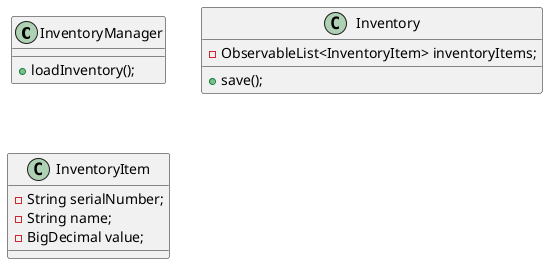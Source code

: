 @startuml

class InventoryManager {

    +loadInventory();
}

class Inventory {
    -ObservableList<InventoryItem> inventoryItems;

    +save();

}

class InventoryItem {
    -String serialNumber;
    -String name;
    -BigDecimal value;



}

@enduml